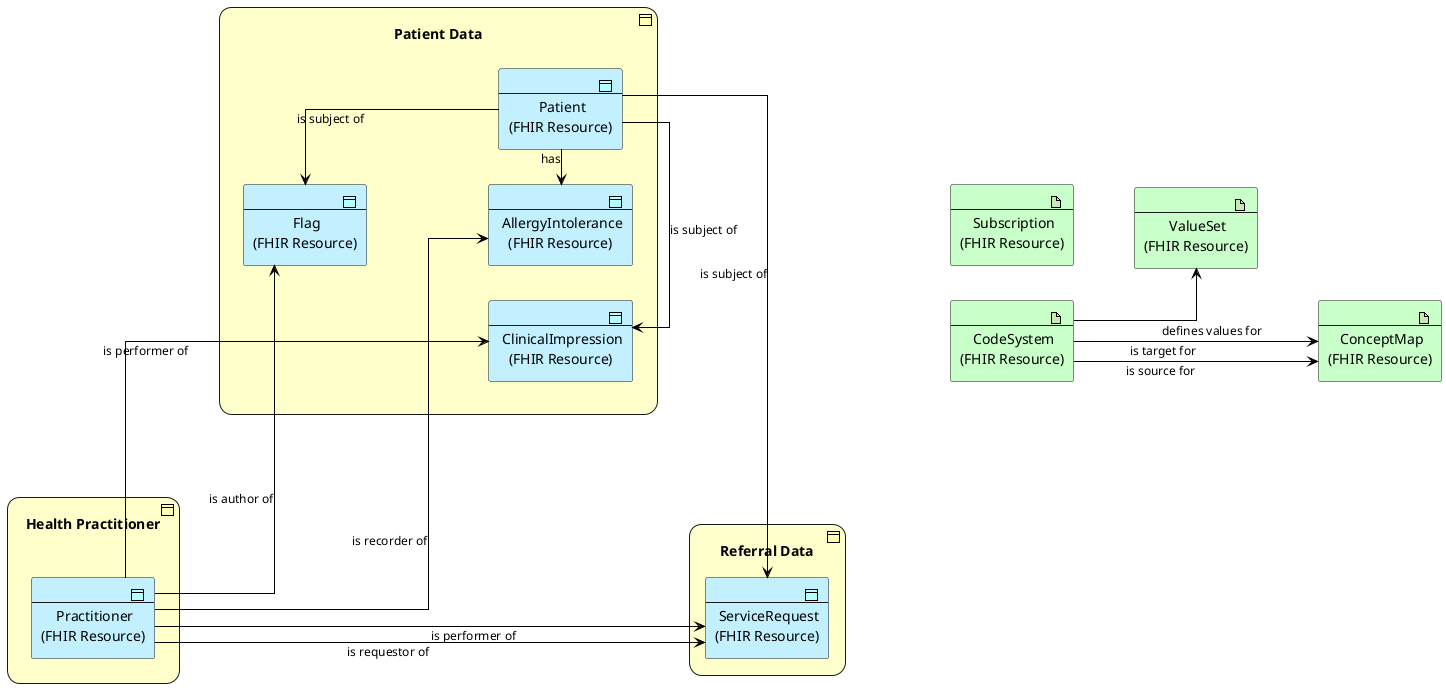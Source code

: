 @startuml
!include <archimate/Archimate>

left to right direction
skinparam linetype ortho

skinparam <<verb>> {
  roundCorner 25
}


sprite $bDataObject jar:archimate/business-object


' Manufacture a parent Resource class...
rectangle "Patient Data" as clPatient <<$bDataObject>> <<verb>> #Business {
  Application_DataObject(rsClinicalImpression, "ClinicalImpression\n(FHIR Resource)")
  Application_DataObject(rsPatient, "Patient\n(FHIR Resource)")
  Application_DataObject(rsFlag,    "Flag\n(FHIR Resource)")
  Application_DataObject(rsAllergyIntolerance, "AllergyIntolerance\n(FHIR Resource)")
}

rectangle "Health Practitioner" as clPractitioner <<$bDataObject>> <<verb>> #Business {
  Application_DataObject(rsPractitioner, "Practitioner\n(FHIR Resource)")
}

rectangle "Referral Data" as clReferral <<$bDataObject>> <<verb>> #Business {
  Application_DataObject(rsServiceRequest, "ServiceRequest\n(FHIR Resource)")
}


Technology_Artifact(rsSubscription, "Subscription\n(FHIR Resource)")
Technology_Artifact(rsCodeSystem,   "CodeSystem\n(FHIR Resource)")
Technology_Artifact(rsValueSet,     "ValueSet\n(FHIR Resource)")
Technology_Artifact(rsConceptMap,   "ConceptMap\n(FHIR Resource)")



url of rsPatient is [[StructureDefinition-NZCentralRegionPatient.html]]
url of rsAllergyIntolerance is [[StructureDefinition-NZCentralRegionAllergyIntolerance.html]]
url of rsFlag is [[StructureDefinition-NZCentralRegionFlag.html]]
url of rsClinicalImpression is [[StructureDefinition-NZCentralRegionClinicalImpression.html]]
url of rsPractitioner is [[StructureDefinition-NZCentralRegionPractitioner.html]]
url of rsServiceRequest is [[StructureDefinition-NZCentralRegionServiceRequest.html]]


rsPatient -r-> rsClinicalImpression: is subject of
rsPatient -l-> rsFlag: is subject of
rsPatient -l--> rsAllergyIntolerance: has
rsPatient --> rsServiceRequest: is subject of

rsPractitioner --> rsFlag: is author of
rsPractitioner --> rsAllergyIntolerance: is recorder of
rsPractitioner ----> rsServiceRequest: is requestor of
rsPractitioner ----> rsServiceRequest: is performer of
rsPractitioner ----> rsClinicalImpression: is performer of

rsCodeSystem --> rsValueSet: defines values for
rsCodeSystem ---> rsConceptMap: is source for
rsCodeSystem ---> rsConceptMap: is target for

clPractitioner -[hidden]-> clPatient
rsFlag -[hidden]--> rsAllergyIntolerance
rsClinicalImpression --[hidden]--> rsCodeSystem
rsSubscription -[hidden]-> rsValueSet

@enduml